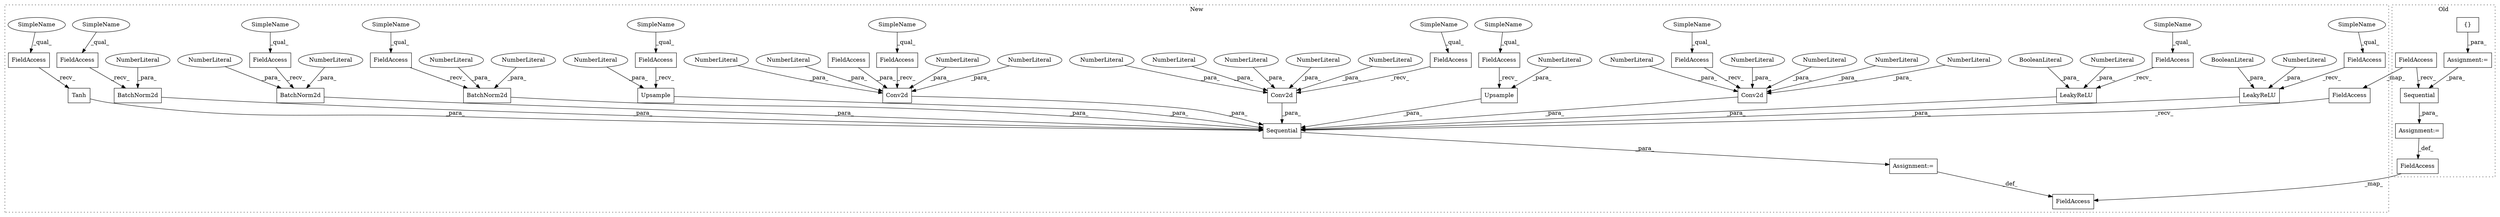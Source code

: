 digraph G {
subgraph cluster0 {
1 [label="Sequential" a="32" s="2475,2496" l="11,1" shape="box"];
3 [label="{}" a="4" s="2141,2442" l="1,1" shape="box"];
6 [label="Assignment:=" a="7" s="2131" l="1" shape="box"];
24 [label="Assignment:=" a="7" s="2465" l="1" shape="box"];
25 [label="FieldAccess" a="22" s="2466" l="8" shape="box"];
58 [label="FieldAccess" a="22" s="2449" l="16" shape="box"];
label = "Old";
style="dotted";
}
subgraph cluster1 {
2 [label="Tanh" a="32" s="2430" l="6" shape="box"];
4 [label="Sequential" a="32" s="2125,2436" l="11,1" shape="box"];
5 [label="FieldAccess" a="22" s="2421" l="8" shape="box"];
7 [label="FieldAccess" a="22" s="2183" l="8" shape="box"];
8 [label="FieldAccess" a="22" s="2273" l="8" shape="box"];
9 [label="FieldAccess" a="22" s="2214" l="8" shape="box"];
10 [label="FieldAccess" a="22" s="2294" l="8" shape="box"];
11 [label="FieldAccess" a="22" s="2136" l="8" shape="box"];
12 [label="FieldAccess" a="22" s="2162" l="8" shape="box"];
13 [label="FieldAccess" a="22" s="2244" l="8" shape="box"];
14 [label="FieldAccess" a="22" s="2382" l="8" shape="box"];
15 [label="FieldAccess" a="22" s="2324" l="8" shape="box"];
16 [label="FieldAccess" a="22" s="2353" l="8" shape="box"];
17 [label="LeakyReLU" a="32" s="2362,2380" l="10,1" shape="box"];
18 [label="NumberLiteral" a="34" s="2372" l="3" shape="ellipse"];
19 [label="LeakyReLU" a="32" s="2253,2271" l="10,1" shape="box"];
20 [label="NumberLiteral" a="34" s="2263" l="3" shape="ellipse"];
21 [label="BooleanLiteral" a="9" s="2267" l="4" shape="ellipse"];
22 [label="BooleanLiteral" a="9" s="2376" l="4" shape="ellipse"];
23 [label="Assignment:=" a="7" s="2115" l="1" shape="box"];
26 [label="FieldAccess" a="22" s="2116" l="8" shape="box"];
27 [label="Upsample" a="32" s="2171,2181" l="9,1" shape="box"];
28 [label="Conv2d" a="32" s="2303,2322" l="7,1" shape="box"];
29 [label="Upsample" a="32" s="2282,2292" l="9,1" shape="box"];
30 [label="NumberLiteral" a="34" s="2317" l="1" shape="ellipse"];
31 [label="NumberLiteral" a="34" s="2310" l="3" shape="ellipse"];
32 [label="Conv2d" a="32" s="2192,2212" l="7,1" shape="box"];
33 [label="NumberLiteral" a="34" s="2319" l="1" shape="ellipse"];
34 [label="NumberLiteral" a="34" s="2180" l="1" shape="ellipse"];
35 [label="NumberLiteral" a="34" s="2291" l="1" shape="ellipse"];
36 [label="NumberLiteral" a="34" s="2207" l="1" shape="ellipse"];
37 [label="NumberLiteral" a="34" s="2314" l="2" shape="ellipse"];
38 [label="NumberLiteral" a="34" s="2211" l="1" shape="ellipse"];
39 [label="Conv2d" a="32" s="2391,2419" l="7,1" shape="box"];
40 [label="NumberLiteral" a="34" s="2416" l="1" shape="ellipse"];
41 [label="NumberLiteral" a="34" s="2414" l="1" shape="ellipse"];
42 [label="NumberLiteral" a="34" s="2398" l="2" shape="ellipse"];
43 [label="NumberLiteral" a="34" s="2209" l="1" shape="ellipse"];
44 [label="NumberLiteral" a="34" s="2203" l="3" shape="ellipse"];
45 [label="NumberLiteral" a="34" s="2321" l="1" shape="ellipse"];
46 [label="NumberLiteral" a="34" s="2418" l="1" shape="ellipse"];
47 [label="NumberLiteral" a="34" s="2199" l="3" shape="ellipse"];
48 [label="FieldAccess" a="22" s="2401" l="12" shape="box"];
49 [label="BatchNorm2d" a="32" s="2333,2351" l="12,1" shape="box"];
50 [label="NumberLiteral" a="34" s="2348" l="3" shape="ellipse"];
51 [label="NumberLiteral" a="34" s="2345" l="2" shape="ellipse"];
52 [label="BatchNorm2d" a="32" s="2223,2242" l="12,1" shape="box"];
53 [label="NumberLiteral" a="34" s="2239" l="3" shape="ellipse"];
54 [label="NumberLiteral" a="34" s="2235" l="3" shape="ellipse"];
55 [label="BatchNorm2d" a="32" s="2145,2160" l="12,1" shape="box"];
56 [label="NumberLiteral" a="34" s="2157" l="3" shape="ellipse"];
57 [label="FieldAccess" a="22" s="2099" l="16" shape="box"];
59 [label="SimpleName" a="42" s="2353" l="5" shape="ellipse"];
60 [label="SimpleName" a="42" s="2294" l="5" shape="ellipse"];
61 [label="SimpleName" a="42" s="2162" l="5" shape="ellipse"];
62 [label="SimpleName" a="42" s="2382" l="5" shape="ellipse"];
63 [label="SimpleName" a="42" s="2421" l="5" shape="ellipse"];
64 [label="SimpleName" a="42" s="2244" l="5" shape="ellipse"];
65 [label="SimpleName" a="42" s="2136" l="5" shape="ellipse"];
66 [label="SimpleName" a="42" s="2214" l="5" shape="ellipse"];
67 [label="SimpleName" a="42" s="2324" l="5" shape="ellipse"];
68 [label="SimpleName" a="42" s="2183" l="5" shape="ellipse"];
69 [label="SimpleName" a="42" s="2273" l="5" shape="ellipse"];
label = "New";
style="dotted";
}
1 -> 24 [label="_para_"];
2 -> 4 [label="_para_"];
3 -> 6 [label="_para_"];
4 -> 23 [label="_para_"];
5 -> 2 [label="_recv_"];
6 -> 1 [label="_para_"];
7 -> 32 [label="_recv_"];
8 -> 29 [label="_recv_"];
9 -> 52 [label="_recv_"];
10 -> 28 [label="_recv_"];
11 -> 55 [label="_recv_"];
12 -> 27 [label="_recv_"];
13 -> 19 [label="_recv_"];
14 -> 39 [label="_recv_"];
15 -> 49 [label="_recv_"];
16 -> 17 [label="_recv_"];
17 -> 4 [label="_para_"];
18 -> 17 [label="_para_"];
19 -> 4 [label="_para_"];
20 -> 19 [label="_para_"];
21 -> 19 [label="_para_"];
22 -> 17 [label="_para_"];
23 -> 57 [label="_def_"];
24 -> 58 [label="_def_"];
25 -> 26 [label="_map_"];
25 -> 1 [label="_recv_"];
26 -> 4 [label="_recv_"];
27 -> 4 [label="_para_"];
28 -> 4 [label="_para_"];
29 -> 4 [label="_para_"];
30 -> 28 [label="_para_"];
31 -> 28 [label="_para_"];
32 -> 4 [label="_para_"];
33 -> 28 [label="_para_"];
34 -> 27 [label="_para_"];
35 -> 29 [label="_para_"];
36 -> 32 [label="_para_"];
37 -> 28 [label="_para_"];
38 -> 32 [label="_para_"];
39 -> 4 [label="_para_"];
40 -> 39 [label="_para_"];
41 -> 39 [label="_para_"];
42 -> 39 [label="_para_"];
43 -> 32 [label="_para_"];
44 -> 32 [label="_para_"];
45 -> 28 [label="_para_"];
46 -> 39 [label="_para_"];
47 -> 32 [label="_para_"];
48 -> 39 [label="_para_"];
49 -> 4 [label="_para_"];
50 -> 49 [label="_para_"];
51 -> 49 [label="_para_"];
52 -> 4 [label="_para_"];
53 -> 52 [label="_para_"];
54 -> 52 [label="_para_"];
55 -> 4 [label="_para_"];
56 -> 55 [label="_para_"];
58 -> 57 [label="_map_"];
59 -> 16 [label="_qual_"];
60 -> 10 [label="_qual_"];
61 -> 12 [label="_qual_"];
62 -> 14 [label="_qual_"];
63 -> 5 [label="_qual_"];
64 -> 13 [label="_qual_"];
65 -> 11 [label="_qual_"];
66 -> 9 [label="_qual_"];
67 -> 15 [label="_qual_"];
68 -> 7 [label="_qual_"];
69 -> 8 [label="_qual_"];
}